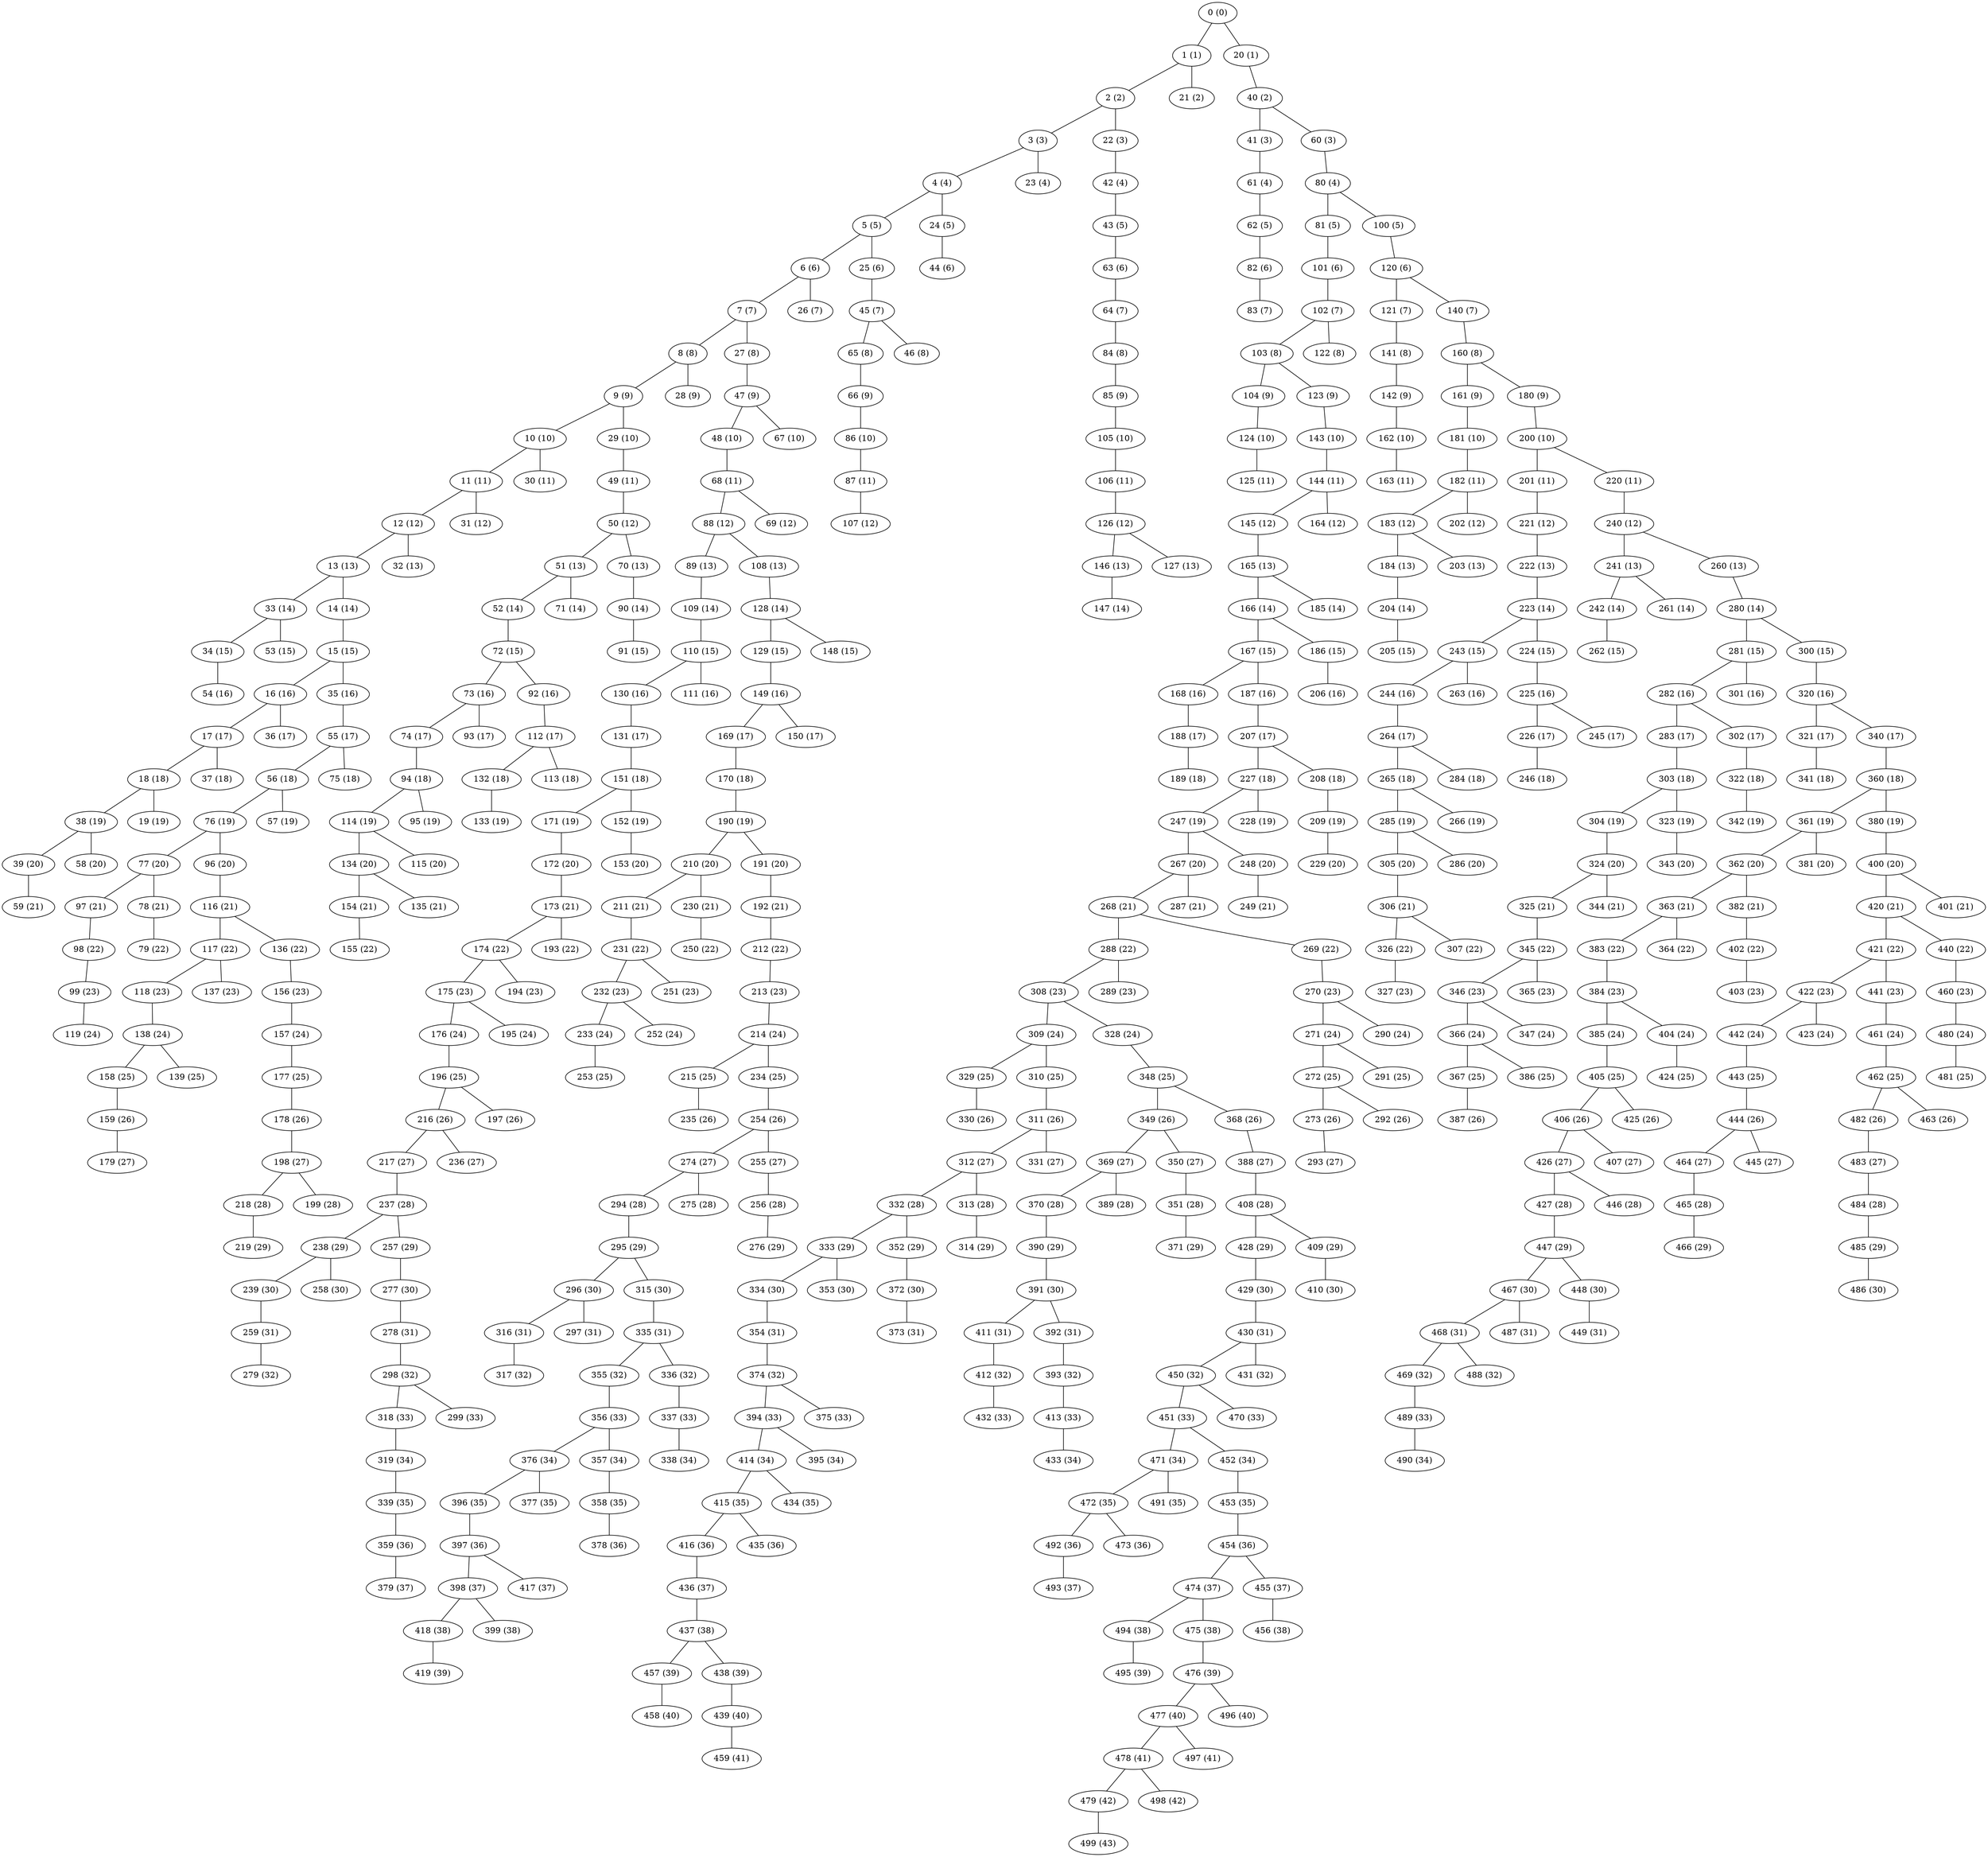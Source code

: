 graph grafoMalla_25_20_Dijkstra  {
"0 (0)";
"1 (1)";
"20 (1)";
"40 (2)";
"2 (2)";
"21 (2)";
"3 (3)";
"22 (3)";
"41 (3)";
"60 (3)";
"80 (4)";
"61 (4)";
"42 (4)";
"4 (4)";
"23 (4)";
"5 (5)";
"24 (5)";
"43 (5)";
"62 (5)";
"81 (5)";
"100 (5)";
"120 (6)";
"101 (6)";
"82 (6)";
"63 (6)";
"6 (6)";
"25 (6)";
"44 (6)";
"45 (7)";
"7 (7)";
"26 (7)";
"64 (7)";
"102 (7)";
"121 (7)";
"140 (7)";
"83 (7)";
"160 (8)";
"141 (8)";
"103 (8)";
"122 (8)";
"84 (8)";
"65 (8)";
"8 (8)";
"27 (8)";
"46 (8)";
"47 (9)";
"9 (9)";
"28 (9)";
"66 (9)";
"85 (9)";
"104 (9)";
"123 (9)";
"142 (9)";
"161 (9)";
"180 (9)";
"200 (10)";
"181 (10)";
"162 (10)";
"143 (10)";
"124 (10)";
"105 (10)";
"86 (10)";
"10 (10)";
"29 (10)";
"48 (10)";
"67 (10)";
"68 (11)";
"144 (11)";
"49 (11)";
"11 (11)";
"30 (11)";
"87 (11)";
"106 (11)";
"125 (11)";
"182 (11)";
"201 (11)";
"220 (11)";
"163 (11)";
"88 (12)";
"240 (12)";
"221 (12)";
"183 (12)";
"202 (12)";
"126 (12)";
"107 (12)";
"12 (12)";
"50 (12)";
"145 (12)";
"164 (12)";
"69 (12)";
"31 (12)";
"165 (13)";
"51 (13)";
"13 (13)";
"70 (13)";
"146 (13)";
"241 (13)";
"184 (13)";
"222 (13)";
"260 (13)";
"89 (13)";
"108 (13)";
"127 (13)";
"203 (13)";
"32 (13)";
"128 (14)";
"109 (14)";
"280 (14)";
"223 (14)";
"204 (14)";
"242 (14)";
"90 (14)";
"33 (14)";
"52 (14)";
"166 (14)";
"147 (14)";
"185 (14)";
"71 (14)";
"14 (14)";
"261 (14)";
"15 (15)";
"167 (15)";
"186 (15)";
"72 (15)";
"34 (15)";
"53 (15)";
"243 (15)";
"281 (15)";
"110 (15)";
"129 (15)";
"91 (15)";
"148 (15)";
"262 (15)";
"224 (15)";
"300 (15)";
"205 (15)";
"320 (16)";
"225 (16)";
"149 (16)";
"130 (16)";
"282 (16)";
"168 (16)";
"244 (16)";
"263 (16)";
"73 (16)";
"92 (16)";
"187 (16)";
"16 (16)";
"35 (16)";
"301 (16)";
"111 (16)";
"54 (16)";
"206 (16)";
"55 (17)";
"17 (17)";
"36 (17)";
"207 (17)";
"112 (17)";
"74 (17)";
"264 (17)";
"188 (17)";
"283 (17)";
"302 (17)";
"131 (17)";
"93 (17)";
"169 (17)";
"226 (17)";
"150 (17)";
"245 (17)";
"321 (17)";
"340 (17)";
"360 (18)";
"227 (18)";
"151 (18)";
"303 (18)";
"265 (18)";
"94 (18)";
"132 (18)";
"18 (18)";
"56 (18)";
"37 (18)";
"208 (18)";
"284 (18)";
"322 (18)";
"75 (18)";
"170 (18)";
"113 (18)";
"246 (18)";
"341 (18)";
"189 (18)";
"190 (19)";
"171 (19)";
"209 (19)";
"76 (19)";
"38 (19)";
"285 (19)";
"304 (19)";
"323 (19)";
"247 (19)";
"57 (19)";
"361 (19)";
"152 (19)";
"266 (19)";
"114 (19)";
"228 (19)";
"380 (19)";
"95 (19)";
"133 (19)";
"19 (19)";
"342 (19)";
"400 (20)";
"362 (20)";
"381 (20)";
"267 (20)";
"324 (20)";
"305 (20)";
"39 (20)";
"77 (20)";
"210 (20)";
"96 (20)";
"248 (20)";
"58 (20)";
"134 (20)";
"191 (20)";
"172 (20)";
"115 (20)";
"229 (20)";
"343 (20)";
"286 (20)";
"153 (20)";
"173 (21)";
"192 (21)";
"116 (21)";
"211 (21)";
"97 (21)";
"268 (21)";
"363 (21)";
"420 (21)";
"382 (21)";
"306 (21)";
"154 (21)";
"325 (21)";
"230 (21)";
"401 (21)";
"344 (21)";
"249 (21)";
"78 (21)";
"287 (21)";
"59 (21)";
"135 (21)";
"345 (22)";
"326 (22)";
"421 (22)";
"288 (22)";
"174 (22)";
"231 (22)";
"212 (22)";
"117 (22)";
"402 (22)";
"440 (22)";
"269 (22)";
"250 (22)";
"193 (22)";
"98 (22)";
"383 (22)";
"307 (22)";
"136 (22)";
"364 (22)";
"155 (22)";
"79 (22)";
"346 (23)";
"308 (23)";
"422 (23)";
"175 (23)";
"441 (23)";
"232 (23)";
"156 (23)";
"384 (23)";
"99 (23)";
"460 (23)";
"270 (23)";
"403 (23)";
"118 (23)";
"137 (23)";
"213 (23)";
"251 (23)";
"194 (23)";
"289 (23)";
"327 (23)";
"365 (23)";
"366 (24)";
"309 (24)";
"214 (24)";
"138 (24)";
"271 (24)";
"290 (24)";
"119 (24)";
"385 (24)";
"404 (24)";
"157 (24)";
"480 (24)";
"233 (24)";
"461 (24)";
"328 (24)";
"347 (24)";
"252 (24)";
"442 (24)";
"176 (24)";
"423 (24)";
"195 (24)";
"196 (25)";
"348 (25)";
"462 (25)";
"481 (25)";
"177 (25)";
"405 (25)";
"272 (25)";
"158 (25)";
"443 (25)";
"329 (25)";
"367 (25)";
"310 (25)";
"386 (25)";
"215 (25)";
"234 (25)";
"291 (25)";
"424 (25)";
"139 (25)";
"253 (25)";
"254 (26)";
"311 (26)";
"444 (26)";
"159 (26)";
"273 (26)";
"406 (26)";
"482 (26)";
"216 (26)";
"349 (26)";
"235 (26)";
"330 (26)";
"368 (26)";
"425 (26)";
"463 (26)";
"178 (26)";
"292 (26)";
"387 (26)";
"197 (26)";
"198 (27)";
"369 (27)";
"483 (27)";
"274 (27)";
"426 (27)";
"312 (27)";
"255 (27)";
"464 (27)";
"350 (27)";
"388 (27)";
"407 (27)";
"445 (27)";
"331 (27)";
"293 (27)";
"217 (27)";
"179 (27)";
"236 (27)";
"237 (28)";
"408 (28)";
"332 (28)";
"484 (28)";
"218 (28)";
"427 (28)";
"465 (28)";
"199 (28)";
"351 (28)";
"370 (28)";
"256 (28)";
"313 (28)";
"446 (28)";
"294 (28)";
"275 (28)";
"389 (28)";
"485 (29)";
"238 (29)";
"257 (29)";
"219 (29)";
"447 (29)";
"333 (29)";
"466 (29)";
"428 (29)";
"409 (29)";
"352 (29)";
"295 (29)";
"390 (29)";
"314 (29)";
"276 (29)";
"371 (29)";
"467 (30)";
"486 (30)";
"448 (30)";
"391 (30)";
"296 (30)";
"315 (30)";
"372 (30)";
"429 (30)";
"334 (30)";
"277 (30)";
"239 (30)";
"258 (30)";
"353 (30)";
"410 (30)";
"259 (31)";
"278 (31)";
"430 (31)";
"335 (31)";
"316 (31)";
"411 (31)";
"468 (31)";
"487 (31)";
"392 (31)";
"354 (31)";
"373 (31)";
"449 (31)";
"297 (31)";
"374 (32)";
"393 (32)";
"450 (32)";
"412 (32)";
"355 (32)";
"298 (32)";
"336 (32)";
"279 (32)";
"317 (32)";
"431 (32)";
"469 (32)";
"488 (32)";
"489 (33)";
"451 (33)";
"356 (33)";
"394 (33)";
"375 (33)";
"470 (33)";
"337 (33)";
"318 (33)";
"413 (33)";
"299 (33)";
"432 (33)";
"471 (34)";
"452 (34)";
"376 (34)";
"414 (34)";
"357 (34)";
"433 (34)";
"490 (34)";
"319 (34)";
"338 (34)";
"395 (34)";
"339 (35)";
"472 (35)";
"453 (35)";
"358 (35)";
"415 (35)";
"434 (35)";
"396 (35)";
"491 (35)";
"377 (35)";
"397 (36)";
"416 (36)";
"492 (36)";
"454 (36)";
"359 (36)";
"473 (36)";
"378 (36)";
"435 (36)";
"474 (37)";
"398 (37)";
"455 (37)";
"493 (37)";
"436 (37)";
"417 (37)";
"379 (37)";
"437 (38)";
"418 (38)";
"494 (38)";
"475 (38)";
"399 (38)";
"456 (38)";
"476 (39)";
"495 (39)";
"457 (39)";
"438 (39)";
"419 (39)";
"477 (40)";
"496 (40)";
"439 (40)";
"458 (40)";
"478 (41)";
"497 (41)";
"459 (41)";
"479 (42)";
"498 (42)";
"499 (43)";
"0 (0)" -- "1 (1)";
"0 (0)" -- "20 (1)";
"20 (1)" -- "40 (2)";
"1 (1)" -- "2 (2)";
"1 (1)" -- "21 (2)";
"2 (2)" -- "3 (3)";
"2 (2)" -- "22 (3)";
"40 (2)" -- "41 (3)";
"40 (2)" -- "60 (3)";
"60 (3)" -- "80 (4)";
"41 (3)" -- "61 (4)";
"22 (3)" -- "42 (4)";
"3 (3)" -- "4 (4)";
"3 (3)" -- "23 (4)";
"4 (4)" -- "5 (5)";
"4 (4)" -- "24 (5)";
"42 (4)" -- "43 (5)";
"61 (4)" -- "62 (5)";
"80 (4)" -- "81 (5)";
"80 (4)" -- "100 (5)";
"100 (5)" -- "120 (6)";
"81 (5)" -- "101 (6)";
"62 (5)" -- "82 (6)";
"43 (5)" -- "63 (6)";
"5 (5)" -- "6 (6)";
"5 (5)" -- "25 (6)";
"24 (5)" -- "44 (6)";
"25 (6)" -- "45 (7)";
"6 (6)" -- "7 (7)";
"6 (6)" -- "26 (7)";
"63 (6)" -- "64 (7)";
"101 (6)" -- "102 (7)";
"120 (6)" -- "121 (7)";
"120 (6)" -- "140 (7)";
"82 (6)" -- "83 (7)";
"140 (7)" -- "160 (8)";
"121 (7)" -- "141 (8)";
"102 (7)" -- "103 (8)";
"102 (7)" -- "122 (8)";
"64 (7)" -- "84 (8)";
"45 (7)" -- "65 (8)";
"7 (7)" -- "8 (8)";
"7 (7)" -- "27 (8)";
"45 (7)" -- "46 (8)";
"27 (8)" -- "47 (9)";
"8 (8)" -- "9 (9)";
"8 (8)" -- "28 (9)";
"65 (8)" -- "66 (9)";
"84 (8)" -- "85 (9)";
"103 (8)" -- "104 (9)";
"103 (8)" -- "123 (9)";
"141 (8)" -- "142 (9)";
"160 (8)" -- "161 (9)";
"160 (8)" -- "180 (9)";
"180 (9)" -- "200 (10)";
"161 (9)" -- "181 (10)";
"142 (9)" -- "162 (10)";
"123 (9)" -- "143 (10)";
"104 (9)" -- "124 (10)";
"85 (9)" -- "105 (10)";
"66 (9)" -- "86 (10)";
"9 (9)" -- "10 (10)";
"9 (9)" -- "29 (10)";
"47 (9)" -- "48 (10)";
"47 (9)" -- "67 (10)";
"48 (10)" -- "68 (11)";
"143 (10)" -- "144 (11)";
"29 (10)" -- "49 (11)";
"10 (10)" -- "11 (11)";
"10 (10)" -- "30 (11)";
"86 (10)" -- "87 (11)";
"105 (10)" -- "106 (11)";
"124 (10)" -- "125 (11)";
"181 (10)" -- "182 (11)";
"200 (10)" -- "201 (11)";
"200 (10)" -- "220 (11)";
"162 (10)" -- "163 (11)";
"68 (11)" -- "88 (12)";
"220 (11)" -- "240 (12)";
"201 (11)" -- "221 (12)";
"182 (11)" -- "183 (12)";
"182 (11)" -- "202 (12)";
"106 (11)" -- "126 (12)";
"87 (11)" -- "107 (12)";
"11 (11)" -- "12 (12)";
"49 (11)" -- "50 (12)";
"144 (11)" -- "145 (12)";
"144 (11)" -- "164 (12)";
"68 (11)" -- "69 (12)";
"11 (11)" -- "31 (12)";
"145 (12)" -- "165 (13)";
"50 (12)" -- "51 (13)";
"12 (12)" -- "13 (13)";
"50 (12)" -- "70 (13)";
"126 (12)" -- "146 (13)";
"240 (12)" -- "241 (13)";
"183 (12)" -- "184 (13)";
"221 (12)" -- "222 (13)";
"240 (12)" -- "260 (13)";
"88 (12)" -- "89 (13)";
"88 (12)" -- "108 (13)";
"126 (12)" -- "127 (13)";
"183 (12)" -- "203 (13)";
"12 (12)" -- "32 (13)";
"108 (13)" -- "128 (14)";
"89 (13)" -- "109 (14)";
"260 (13)" -- "280 (14)";
"222 (13)" -- "223 (14)";
"184 (13)" -- "204 (14)";
"241 (13)" -- "242 (14)";
"70 (13)" -- "90 (14)";
"13 (13)" -- "33 (14)";
"51 (13)" -- "52 (14)";
"165 (13)" -- "166 (14)";
"146 (13)" -- "147 (14)";
"165 (13)" -- "185 (14)";
"51 (13)" -- "71 (14)";
"13 (13)" -- "14 (14)";
"241 (13)" -- "261 (14)";
"14 (14)" -- "15 (15)";
"166 (14)" -- "167 (15)";
"166 (14)" -- "186 (15)";
"52 (14)" -- "72 (15)";
"33 (14)" -- "34 (15)";
"33 (14)" -- "53 (15)";
"223 (14)" -- "243 (15)";
"280 (14)" -- "281 (15)";
"109 (14)" -- "110 (15)";
"128 (14)" -- "129 (15)";
"90 (14)" -- "91 (15)";
"128 (14)" -- "148 (15)";
"242 (14)" -- "262 (15)";
"223 (14)" -- "224 (15)";
"280 (14)" -- "300 (15)";
"204 (14)" -- "205 (15)";
"300 (15)" -- "320 (16)";
"224 (15)" -- "225 (16)";
"129 (15)" -- "149 (16)";
"110 (15)" -- "130 (16)";
"281 (15)" -- "282 (16)";
"167 (15)" -- "168 (16)";
"243 (15)" -- "244 (16)";
"243 (15)" -- "263 (16)";
"72 (15)" -- "73 (16)";
"72 (15)" -- "92 (16)";
"167 (15)" -- "187 (16)";
"15 (15)" -- "16 (16)";
"15 (15)" -- "35 (16)";
"281 (15)" -- "301 (16)";
"110 (15)" -- "111 (16)";
"34 (15)" -- "54 (16)";
"186 (15)" -- "206 (16)";
"35 (16)" -- "55 (17)";
"16 (16)" -- "17 (17)";
"16 (16)" -- "36 (17)";
"187 (16)" -- "207 (17)";
"92 (16)" -- "112 (17)";
"73 (16)" -- "74 (17)";
"244 (16)" -- "264 (17)";
"168 (16)" -- "188 (17)";
"282 (16)" -- "283 (17)";
"282 (16)" -- "302 (17)";
"130 (16)" -- "131 (17)";
"73 (16)" -- "93 (17)";
"149 (16)" -- "169 (17)";
"225 (16)" -- "226 (17)";
"149 (16)" -- "150 (17)";
"225 (16)" -- "245 (17)";
"320 (16)" -- "321 (17)";
"320 (16)" -- "340 (17)";
"340 (17)" -- "360 (18)";
"207 (17)" -- "227 (18)";
"131 (17)" -- "151 (18)";
"283 (17)" -- "303 (18)";
"264 (17)" -- "265 (18)";
"74 (17)" -- "94 (18)";
"112 (17)" -- "132 (18)";
"17 (17)" -- "18 (18)";
"55 (17)" -- "56 (18)";
"17 (17)" -- "37 (18)";
"207 (17)" -- "208 (18)";
"264 (17)" -- "284 (18)";
"302 (17)" -- "322 (18)";
"55 (17)" -- "75 (18)";
"169 (17)" -- "170 (18)";
"112 (17)" -- "113 (18)";
"226 (17)" -- "246 (18)";
"321 (17)" -- "341 (18)";
"188 (17)" -- "189 (18)";
"170 (18)" -- "190 (19)";
"151 (18)" -- "171 (19)";
"208 (18)" -- "209 (19)";
"56 (18)" -- "76 (19)";
"18 (18)" -- "38 (19)";
"265 (18)" -- "285 (19)";
"303 (18)" -- "304 (19)";
"303 (18)" -- "323 (19)";
"227 (18)" -- "247 (19)";
"56 (18)" -- "57 (19)";
"360 (18)" -- "361 (19)";
"151 (18)" -- "152 (19)";
"265 (18)" -- "266 (19)";
"94 (18)" -- "114 (19)";
"227 (18)" -- "228 (19)";
"360 (18)" -- "380 (19)";
"94 (18)" -- "95 (19)";
"132 (18)" -- "133 (19)";
"18 (18)" -- "19 (19)";
"322 (18)" -- "342 (19)";
"380 (19)" -- "400 (20)";
"361 (19)" -- "362 (20)";
"361 (19)" -- "381 (20)";
"247 (19)" -- "267 (20)";
"304 (19)" -- "324 (20)";
"285 (19)" -- "305 (20)";
"38 (19)" -- "39 (20)";
"76 (19)" -- "77 (20)";
"190 (19)" -- "210 (20)";
"76 (19)" -- "96 (20)";
"247 (19)" -- "248 (20)";
"38 (19)" -- "58 (20)";
"114 (19)" -- "134 (20)";
"190 (19)" -- "191 (20)";
"171 (19)" -- "172 (20)";
"114 (19)" -- "115 (20)";
"209 (19)" -- "229 (20)";
"323 (19)" -- "343 (20)";
"285 (19)" -- "286 (20)";
"152 (19)" -- "153 (20)";
"172 (20)" -- "173 (21)";
"191 (20)" -- "192 (21)";
"96 (20)" -- "116 (21)";
"210 (20)" -- "211 (21)";
"77 (20)" -- "97 (21)";
"267 (20)" -- "268 (21)";
"362 (20)" -- "363 (21)";
"400 (20)" -- "420 (21)";
"362 (20)" -- "382 (21)";
"305 (20)" -- "306 (21)";
"134 (20)" -- "154 (21)";
"324 (20)" -- "325 (21)";
"210 (20)" -- "230 (21)";
"400 (20)" -- "401 (21)";
"324 (20)" -- "344 (21)";
"248 (20)" -- "249 (21)";
"77 (20)" -- "78 (21)";
"267 (20)" -- "287 (21)";
"39 (20)" -- "59 (21)";
"134 (20)" -- "135 (21)";
"325 (21)" -- "345 (22)";
"306 (21)" -- "326 (22)";
"420 (21)" -- "421 (22)";
"268 (21)" -- "288 (22)";
"173 (21)" -- "174 (22)";
"211 (21)" -- "231 (22)";
"192 (21)" -- "212 (22)";
"116 (21)" -- "117 (22)";
"382 (21)" -- "402 (22)";
"420 (21)" -- "440 (22)";
"268 (21)" -- "269 (22)";
"230 (21)" -- "250 (22)";
"173 (21)" -- "193 (22)";
"97 (21)" -- "98 (22)";
"363 (21)" -- "383 (22)";
"306 (21)" -- "307 (22)";
"116 (21)" -- "136 (22)";
"363 (21)" -- "364 (22)";
"154 (21)" -- "155 (22)";
"78 (21)" -- "79 (22)";
"345 (22)" -- "346 (23)";
"288 (22)" -- "308 (23)";
"421 (22)" -- "422 (23)";
"174 (22)" -- "175 (23)";
"421 (22)" -- "441 (23)";
"231 (22)" -- "232 (23)";
"136 (22)" -- "156 (23)";
"383 (22)" -- "384 (23)";
"98 (22)" -- "99 (23)";
"440 (22)" -- "460 (23)";
"269 (22)" -- "270 (23)";
"402 (22)" -- "403 (23)";
"117 (22)" -- "118 (23)";
"117 (22)" -- "137 (23)";
"212 (22)" -- "213 (23)";
"231 (22)" -- "251 (23)";
"174 (22)" -- "194 (23)";
"288 (22)" -- "289 (23)";
"326 (22)" -- "327 (23)";
"345 (22)" -- "365 (23)";
"346 (23)" -- "366 (24)";
"308 (23)" -- "309 (24)";
"213 (23)" -- "214 (24)";
"118 (23)" -- "138 (24)";
"270 (23)" -- "271 (24)";
"270 (23)" -- "290 (24)";
"99 (23)" -- "119 (24)";
"384 (23)" -- "385 (24)";
"384 (23)" -- "404 (24)";
"156 (23)" -- "157 (24)";
"460 (23)" -- "480 (24)";
"232 (23)" -- "233 (24)";
"441 (23)" -- "461 (24)";
"308 (23)" -- "328 (24)";
"346 (23)" -- "347 (24)";
"232 (23)" -- "252 (24)";
"422 (23)" -- "442 (24)";
"175 (23)" -- "176 (24)";
"422 (23)" -- "423 (24)";
"175 (23)" -- "195 (24)";
"176 (24)" -- "196 (25)";
"328 (24)" -- "348 (25)";
"461 (24)" -- "462 (25)";
"480 (24)" -- "481 (25)";
"157 (24)" -- "177 (25)";
"385 (24)" -- "405 (25)";
"271 (24)" -- "272 (25)";
"138 (24)" -- "158 (25)";
"442 (24)" -- "443 (25)";
"309 (24)" -- "329 (25)";
"366 (24)" -- "367 (25)";
"309 (24)" -- "310 (25)";
"366 (24)" -- "386 (25)";
"214 (24)" -- "215 (25)";
"214 (24)" -- "234 (25)";
"271 (24)" -- "291 (25)";
"404 (24)" -- "424 (25)";
"138 (24)" -- "139 (25)";
"233 (24)" -- "253 (25)";
"234 (25)" -- "254 (26)";
"310 (25)" -- "311 (26)";
"443 (25)" -- "444 (26)";
"158 (25)" -- "159 (26)";
"272 (25)" -- "273 (26)";
"405 (25)" -- "406 (26)";
"462 (25)" -- "482 (26)";
"196 (25)" -- "216 (26)";
"348 (25)" -- "349 (26)";
"215 (25)" -- "235 (26)";
"329 (25)" -- "330 (26)";
"348 (25)" -- "368 (26)";
"405 (25)" -- "425 (26)";
"462 (25)" -- "463 (26)";
"177 (25)" -- "178 (26)";
"272 (25)" -- "292 (26)";
"367 (25)" -- "387 (26)";
"196 (25)" -- "197 (26)";
"178 (26)" -- "198 (27)";
"349 (26)" -- "369 (27)";
"482 (26)" -- "483 (27)";
"254 (26)" -- "274 (27)";
"406 (26)" -- "426 (27)";
"311 (26)" -- "312 (27)";
"254 (26)" -- "255 (27)";
"444 (26)" -- "464 (27)";
"349 (26)" -- "350 (27)";
"368 (26)" -- "388 (27)";
"406 (26)" -- "407 (27)";
"444 (26)" -- "445 (27)";
"311 (26)" -- "331 (27)";
"273 (26)" -- "293 (27)";
"216 (26)" -- "217 (27)";
"159 (26)" -- "179 (27)";
"216 (26)" -- "236 (27)";
"217 (27)" -- "237 (28)";
"388 (27)" -- "408 (28)";
"312 (27)" -- "332 (28)";
"483 (27)" -- "484 (28)";
"198 (27)" -- "218 (28)";
"426 (27)" -- "427 (28)";
"464 (27)" -- "465 (28)";
"198 (27)" -- "199 (28)";
"350 (27)" -- "351 (28)";
"369 (27)" -- "370 (28)";
"255 (27)" -- "256 (28)";
"312 (27)" -- "313 (28)";
"426 (27)" -- "446 (28)";
"274 (27)" -- "294 (28)";
"274 (27)" -- "275 (28)";
"369 (27)" -- "389 (28)";
"484 (28)" -- "485 (29)";
"237 (28)" -- "238 (29)";
"237 (28)" -- "257 (29)";
"218 (28)" -- "219 (29)";
"427 (28)" -- "447 (29)";
"332 (28)" -- "333 (29)";
"465 (28)" -- "466 (29)";
"408 (28)" -- "428 (29)";
"408 (28)" -- "409 (29)";
"332 (28)" -- "352 (29)";
"294 (28)" -- "295 (29)";
"370 (28)" -- "390 (29)";
"313 (28)" -- "314 (29)";
"256 (28)" -- "276 (29)";
"351 (28)" -- "371 (29)";
"447 (29)" -- "467 (30)";
"485 (29)" -- "486 (30)";
"447 (29)" -- "448 (30)";
"390 (29)" -- "391 (30)";
"295 (29)" -- "296 (30)";
"295 (29)" -- "315 (30)";
"352 (29)" -- "372 (30)";
"428 (29)" -- "429 (30)";
"333 (29)" -- "334 (30)";
"257 (29)" -- "277 (30)";
"238 (29)" -- "239 (30)";
"238 (29)" -- "258 (30)";
"333 (29)" -- "353 (30)";
"409 (29)" -- "410 (30)";
"239 (30)" -- "259 (31)";
"277 (30)" -- "278 (31)";
"429 (30)" -- "430 (31)";
"315 (30)" -- "335 (31)";
"296 (30)" -- "316 (31)";
"391 (30)" -- "411 (31)";
"467 (30)" -- "468 (31)";
"467 (30)" -- "487 (31)";
"391 (30)" -- "392 (31)";
"334 (30)" -- "354 (31)";
"372 (30)" -- "373 (31)";
"448 (30)" -- "449 (31)";
"296 (30)" -- "297 (31)";
"354 (31)" -- "374 (32)";
"392 (31)" -- "393 (32)";
"430 (31)" -- "450 (32)";
"411 (31)" -- "412 (32)";
"335 (31)" -- "355 (32)";
"278 (31)" -- "298 (32)";
"335 (31)" -- "336 (32)";
"259 (31)" -- "279 (32)";
"316 (31)" -- "317 (32)";
"430 (31)" -- "431 (32)";
"468 (31)" -- "469 (32)";
"468 (31)" -- "488 (32)";
"469 (32)" -- "489 (33)";
"450 (32)" -- "451 (33)";
"355 (32)" -- "356 (33)";
"374 (32)" -- "394 (33)";
"374 (32)" -- "375 (33)";
"450 (32)" -- "470 (33)";
"336 (32)" -- "337 (33)";
"298 (32)" -- "318 (33)";
"393 (32)" -- "413 (33)";
"298 (32)" -- "299 (33)";
"412 (32)" -- "432 (33)";
"451 (33)" -- "471 (34)";
"451 (33)" -- "452 (34)";
"356 (33)" -- "376 (34)";
"394 (33)" -- "414 (34)";
"356 (33)" -- "357 (34)";
"413 (33)" -- "433 (34)";
"489 (33)" -- "490 (34)";
"318 (33)" -- "319 (34)";
"337 (33)" -- "338 (34)";
"394 (33)" -- "395 (34)";
"319 (34)" -- "339 (35)";
"471 (34)" -- "472 (35)";
"452 (34)" -- "453 (35)";
"357 (34)" -- "358 (35)";
"414 (34)" -- "415 (35)";
"414 (34)" -- "434 (35)";
"376 (34)" -- "396 (35)";
"471 (34)" -- "491 (35)";
"376 (34)" -- "377 (35)";
"396 (35)" -- "397 (36)";
"415 (35)" -- "416 (36)";
"472 (35)" -- "492 (36)";
"453 (35)" -- "454 (36)";
"339 (35)" -- "359 (36)";
"472 (35)" -- "473 (36)";
"358 (35)" -- "378 (36)";
"415 (35)" -- "435 (36)";
"454 (36)" -- "474 (37)";
"397 (36)" -- "398 (37)";
"454 (36)" -- "455 (37)";
"492 (36)" -- "493 (37)";
"416 (36)" -- "436 (37)";
"397 (36)" -- "417 (37)";
"359 (36)" -- "379 (37)";
"436 (37)" -- "437 (38)";
"398 (37)" -- "418 (38)";
"474 (37)" -- "494 (38)";
"474 (37)" -- "475 (38)";
"398 (37)" -- "399 (38)";
"455 (37)" -- "456 (38)";
"475 (38)" -- "476 (39)";
"494 (38)" -- "495 (39)";
"437 (38)" -- "457 (39)";
"437 (38)" -- "438 (39)";
"418 (38)" -- "419 (39)";
"476 (39)" -- "477 (40)";
"476 (39)" -- "496 (40)";
"438 (39)" -- "439 (40)";
"457 (39)" -- "458 (40)";
"477 (40)" -- "478 (41)";
"477 (40)" -- "497 (41)";
"439 (40)" -- "459 (41)";
"478 (41)" -- "479 (42)";
"478 (41)" -- "498 (42)";
"479 (42)" -- "499 (43)";
}